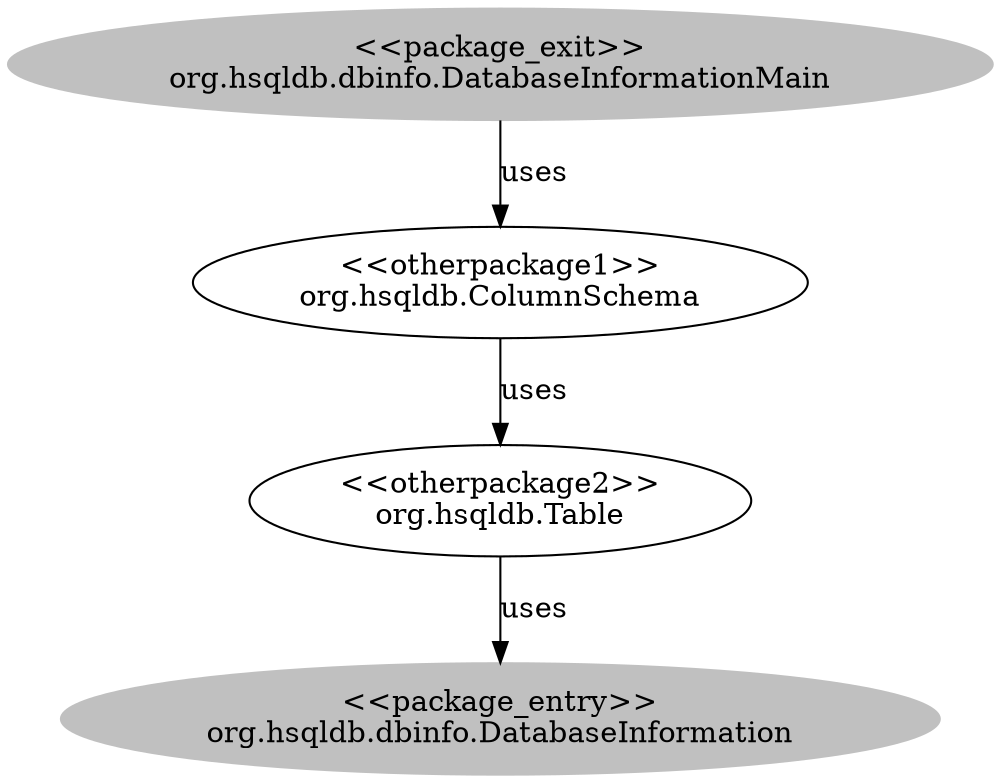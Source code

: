 digraph cd {
	org_hsqldb_dbinfo_DatabaseInformationMain [label="<<package_exit>>
org.hsqldb.dbinfo.DatabaseInformationMain",style=filled,color="grey"];
	org_hsqldb_dbinfo_DatabaseInformation [label="<<package_entry>>
org.hsqldb.dbinfo.DatabaseInformation",style=filled,color="grey"];
	org_hsqldb_ColumnSchema [label="<<otherpackage1>>
org.hsqldb.ColumnSchema"];
	org_hsqldb_Table [label="<<otherpackage2>>
org.hsqldb.Table"];
	org_hsqldb_dbinfo_DatabaseInformationMain -> org_hsqldb_ColumnSchema [label=uses];
	org_hsqldb_Table -> org_hsqldb_dbinfo_DatabaseInformation [label=uses];
	org_hsqldb_ColumnSchema -> org_hsqldb_Table [label=uses];
}
